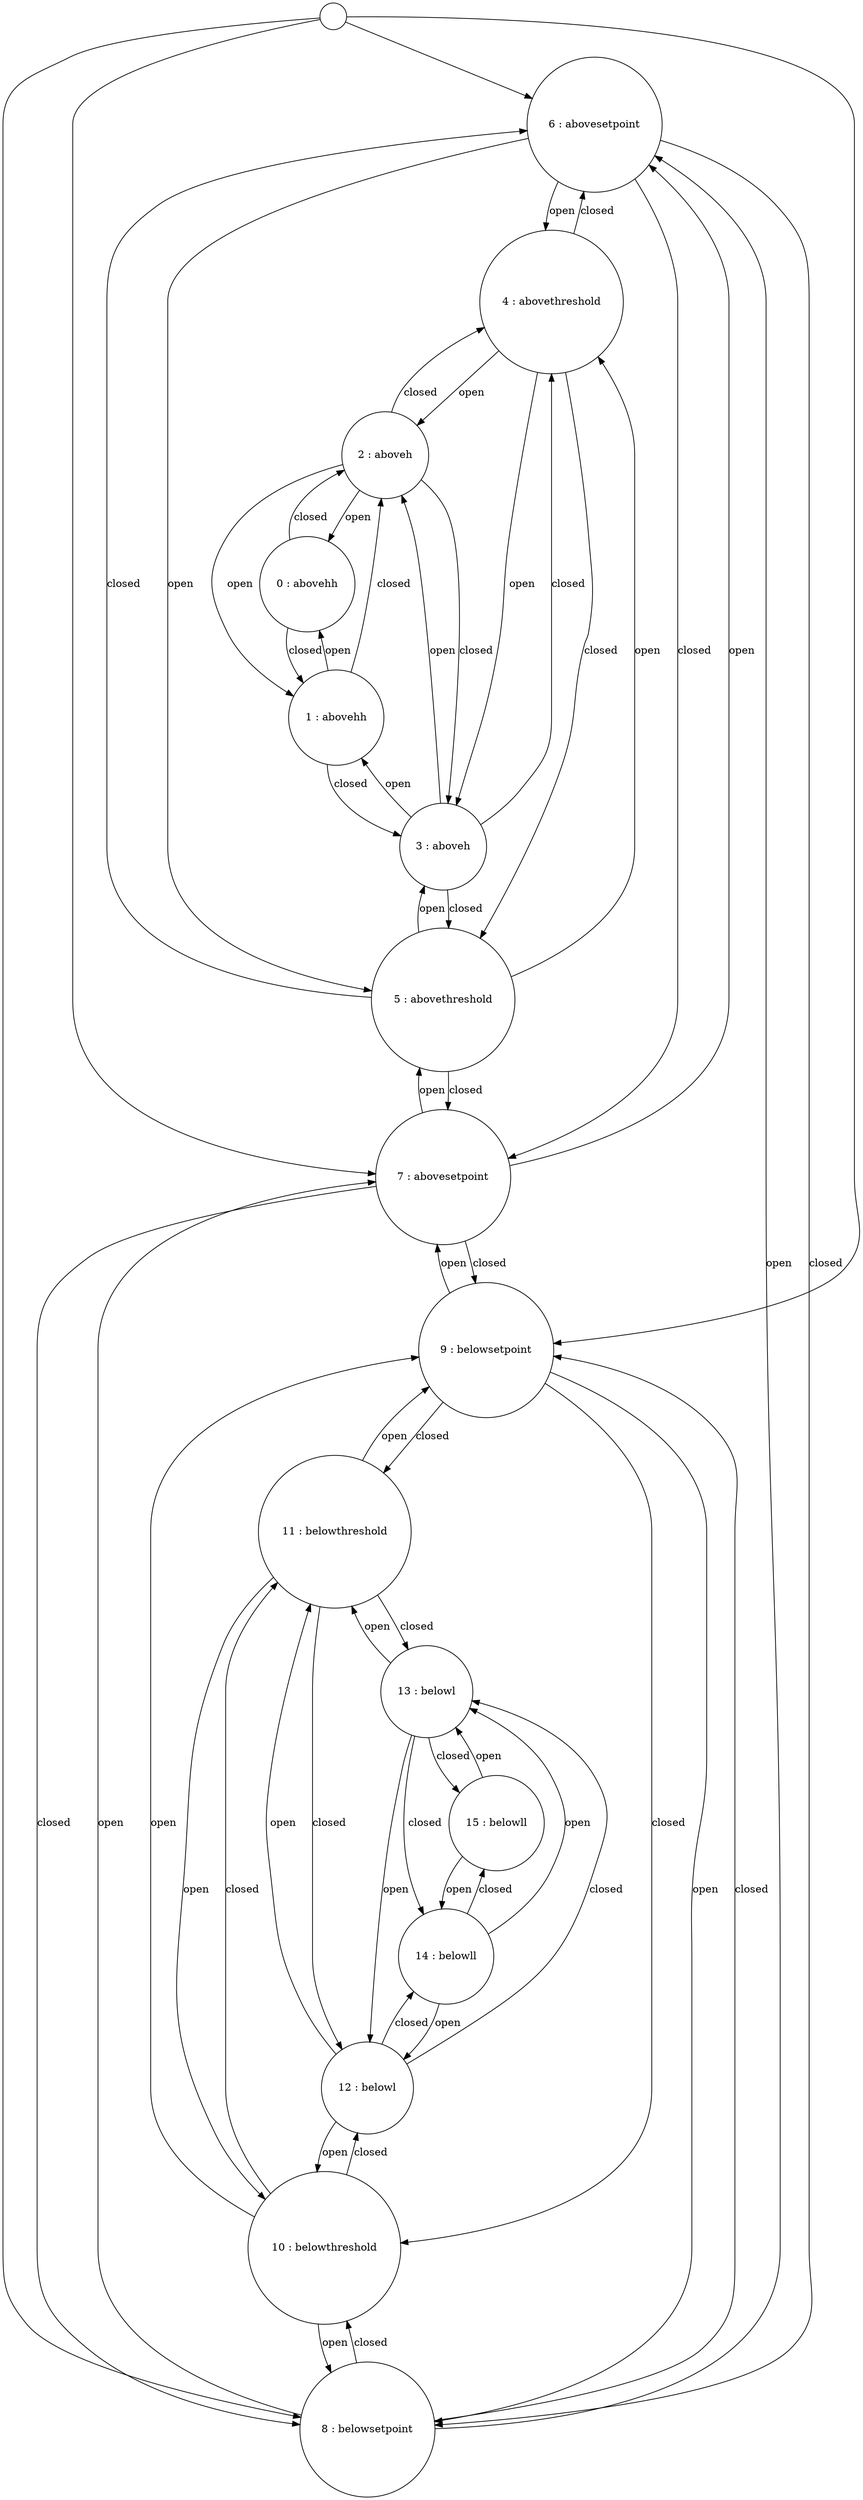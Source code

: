 # generated file
# command: dot -Tpng <filename> > filename.png
digraph Automaton {
    init [shape = circle] [size=0.2] [label=" "];
    0 [label = "0 : abovehh"] [shape=circle];
    1 [label = "1 : abovehh"] [shape=circle];
    2 [label = "2 : aboveh"] [shape=circle];
    3 [label = "3 : aboveh"] [shape=circle];
    4 [label = "4 : abovethreshold"] [shape=circle];
    5 [label = "5 : abovethreshold"] [shape=circle];
    6 [label = "6 : abovesetpoint"] [shape=circle];
    init -> 6;
    7 [label = "7 : abovesetpoint"] [shape=circle];
    init -> 7;
    8 [label = "8 : belowsetpoint"] [shape=circle];
    init -> 8;
    9 [label = "9 : belowsetpoint"] [shape=circle];
    init -> 9;
    10 [label = "10 : belowthreshold"] [shape=circle];
    11 [label = "11 : belowthreshold"] [shape=circle];
    12 [label = "12 : belowl"] [shape=circle];
    13 [label = "13 : belowl"] [shape=circle];
    14 [label = "14 : belowll"] [shape=circle];
    15 [label = "15 : belowll"] [shape=circle];
    0 -> 1 [label = "closed"];
    0 -> 2 [label = "closed"];
    1 -> 0 [label = "open"];
    1 -> 2 [label = "closed"];
    1 -> 3 [label = "closed"];
    2 -> 0 [label = "open"];
    2 -> 1 [label = "open"];
    2 -> 3 [label = "closed"];
    2 -> 4 [label = "closed"];
    3 -> 1 [label = "open"];
    3 -> 2 [label = "open"];
    3 -> 4 [label = "closed"];
    3 -> 5 [label = "closed"];
    4 -> 2 [label = "open"];
    4 -> 3 [label = "open"];
    4 -> 5 [label = "closed"];
    4 -> 6 [label = "closed"];
    5 -> 3 [label = "open"];
    5 -> 4 [label = "open"];
    5 -> 6 [label = "closed"];
    5 -> 7 [label = "closed"];
    6 -> 4 [label = "open"];
    6 -> 5 [label = "open"];
    6 -> 7 [label = "closed"];
    6 -> 8 [label = "closed"];
    7 -> 5 [label = "open"];
    7 -> 6 [label = "open"];
    7 -> 8 [label = "closed"];
    7 -> 9 [label = "closed"];
    8 -> 6 [label = "open"];
    8 -> 7 [label = "open"];
    8 -> 9 [label = "closed"];
    8 -> 10 [label = "closed"];
    9 -> 7 [label = "open"];
    9 -> 8 [label = "open"];
    9 -> 10 [label = "closed"];
    9 -> 11 [label = "closed"];
    10 -> 8 [label = "open"];
    10 -> 9 [label = "open"];
    10 -> 11 [label = "closed"];
    10 -> 12 [label = "closed"];
    11 -> 9 [label = "open"];
    11 -> 10 [label = "open"];
    11 -> 12 [label = "closed"];
    11 -> 13 [label = "closed"];
    12 -> 10 [label = "open"];
    12 -> 11 [label = "open"];
    12 -> 13 [label = "closed"];
    12 -> 14 [label = "closed"];
    13 -> 11 [label = "open"];
    13 -> 12 [label = "open"];
    13 -> 14 [label = "closed"];
    13 -> 15 [label = "closed"];
    14 -> 12 [label = "open"];
    14 -> 13 [label = "open"];
    14 -> 15 [label = "closed"];
    15 -> 13 [label = "open"];
    15 -> 14 [label = "open"];
}
